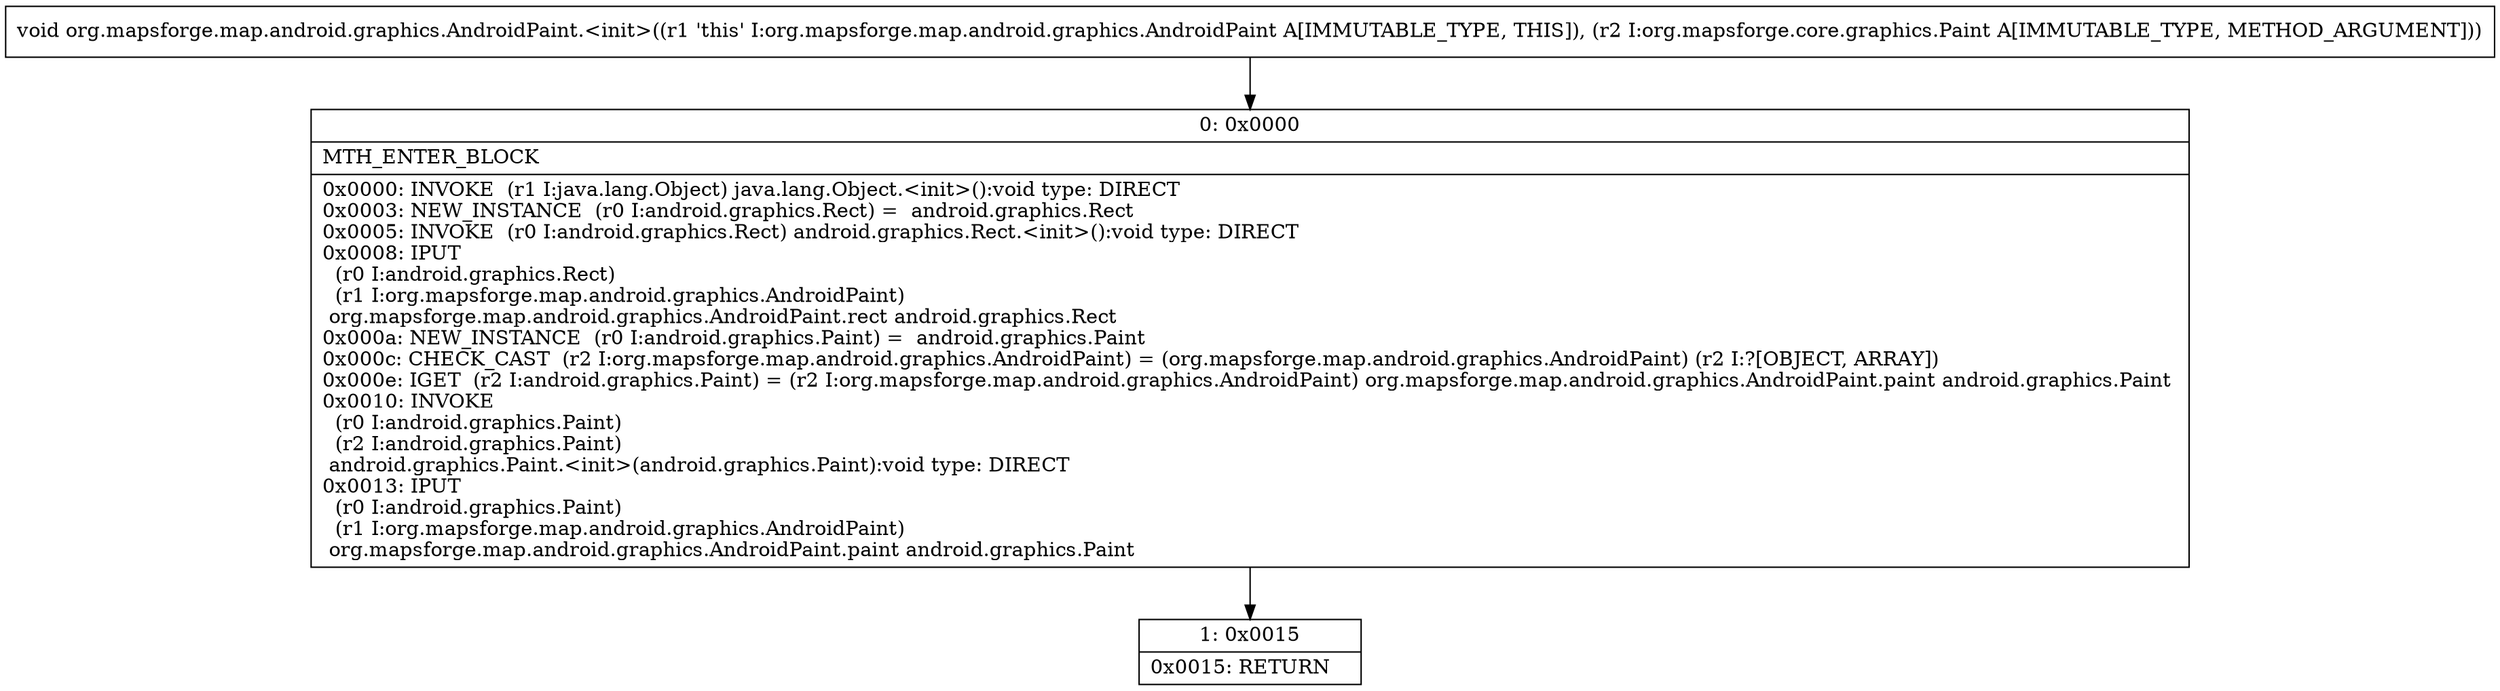 digraph "CFG fororg.mapsforge.map.android.graphics.AndroidPaint.\<init\>(Lorg\/mapsforge\/core\/graphics\/Paint;)V" {
Node_0 [shape=record,label="{0\:\ 0x0000|MTH_ENTER_BLOCK\l|0x0000: INVOKE  (r1 I:java.lang.Object) java.lang.Object.\<init\>():void type: DIRECT \l0x0003: NEW_INSTANCE  (r0 I:android.graphics.Rect) =  android.graphics.Rect \l0x0005: INVOKE  (r0 I:android.graphics.Rect) android.graphics.Rect.\<init\>():void type: DIRECT \l0x0008: IPUT  \l  (r0 I:android.graphics.Rect)\l  (r1 I:org.mapsforge.map.android.graphics.AndroidPaint)\l org.mapsforge.map.android.graphics.AndroidPaint.rect android.graphics.Rect \l0x000a: NEW_INSTANCE  (r0 I:android.graphics.Paint) =  android.graphics.Paint \l0x000c: CHECK_CAST  (r2 I:org.mapsforge.map.android.graphics.AndroidPaint) = (org.mapsforge.map.android.graphics.AndroidPaint) (r2 I:?[OBJECT, ARRAY]) \l0x000e: IGET  (r2 I:android.graphics.Paint) = (r2 I:org.mapsforge.map.android.graphics.AndroidPaint) org.mapsforge.map.android.graphics.AndroidPaint.paint android.graphics.Paint \l0x0010: INVOKE  \l  (r0 I:android.graphics.Paint)\l  (r2 I:android.graphics.Paint)\l android.graphics.Paint.\<init\>(android.graphics.Paint):void type: DIRECT \l0x0013: IPUT  \l  (r0 I:android.graphics.Paint)\l  (r1 I:org.mapsforge.map.android.graphics.AndroidPaint)\l org.mapsforge.map.android.graphics.AndroidPaint.paint android.graphics.Paint \l}"];
Node_1 [shape=record,label="{1\:\ 0x0015|0x0015: RETURN   \l}"];
MethodNode[shape=record,label="{void org.mapsforge.map.android.graphics.AndroidPaint.\<init\>((r1 'this' I:org.mapsforge.map.android.graphics.AndroidPaint A[IMMUTABLE_TYPE, THIS]), (r2 I:org.mapsforge.core.graphics.Paint A[IMMUTABLE_TYPE, METHOD_ARGUMENT])) }"];
MethodNode -> Node_0;
Node_0 -> Node_1;
}

